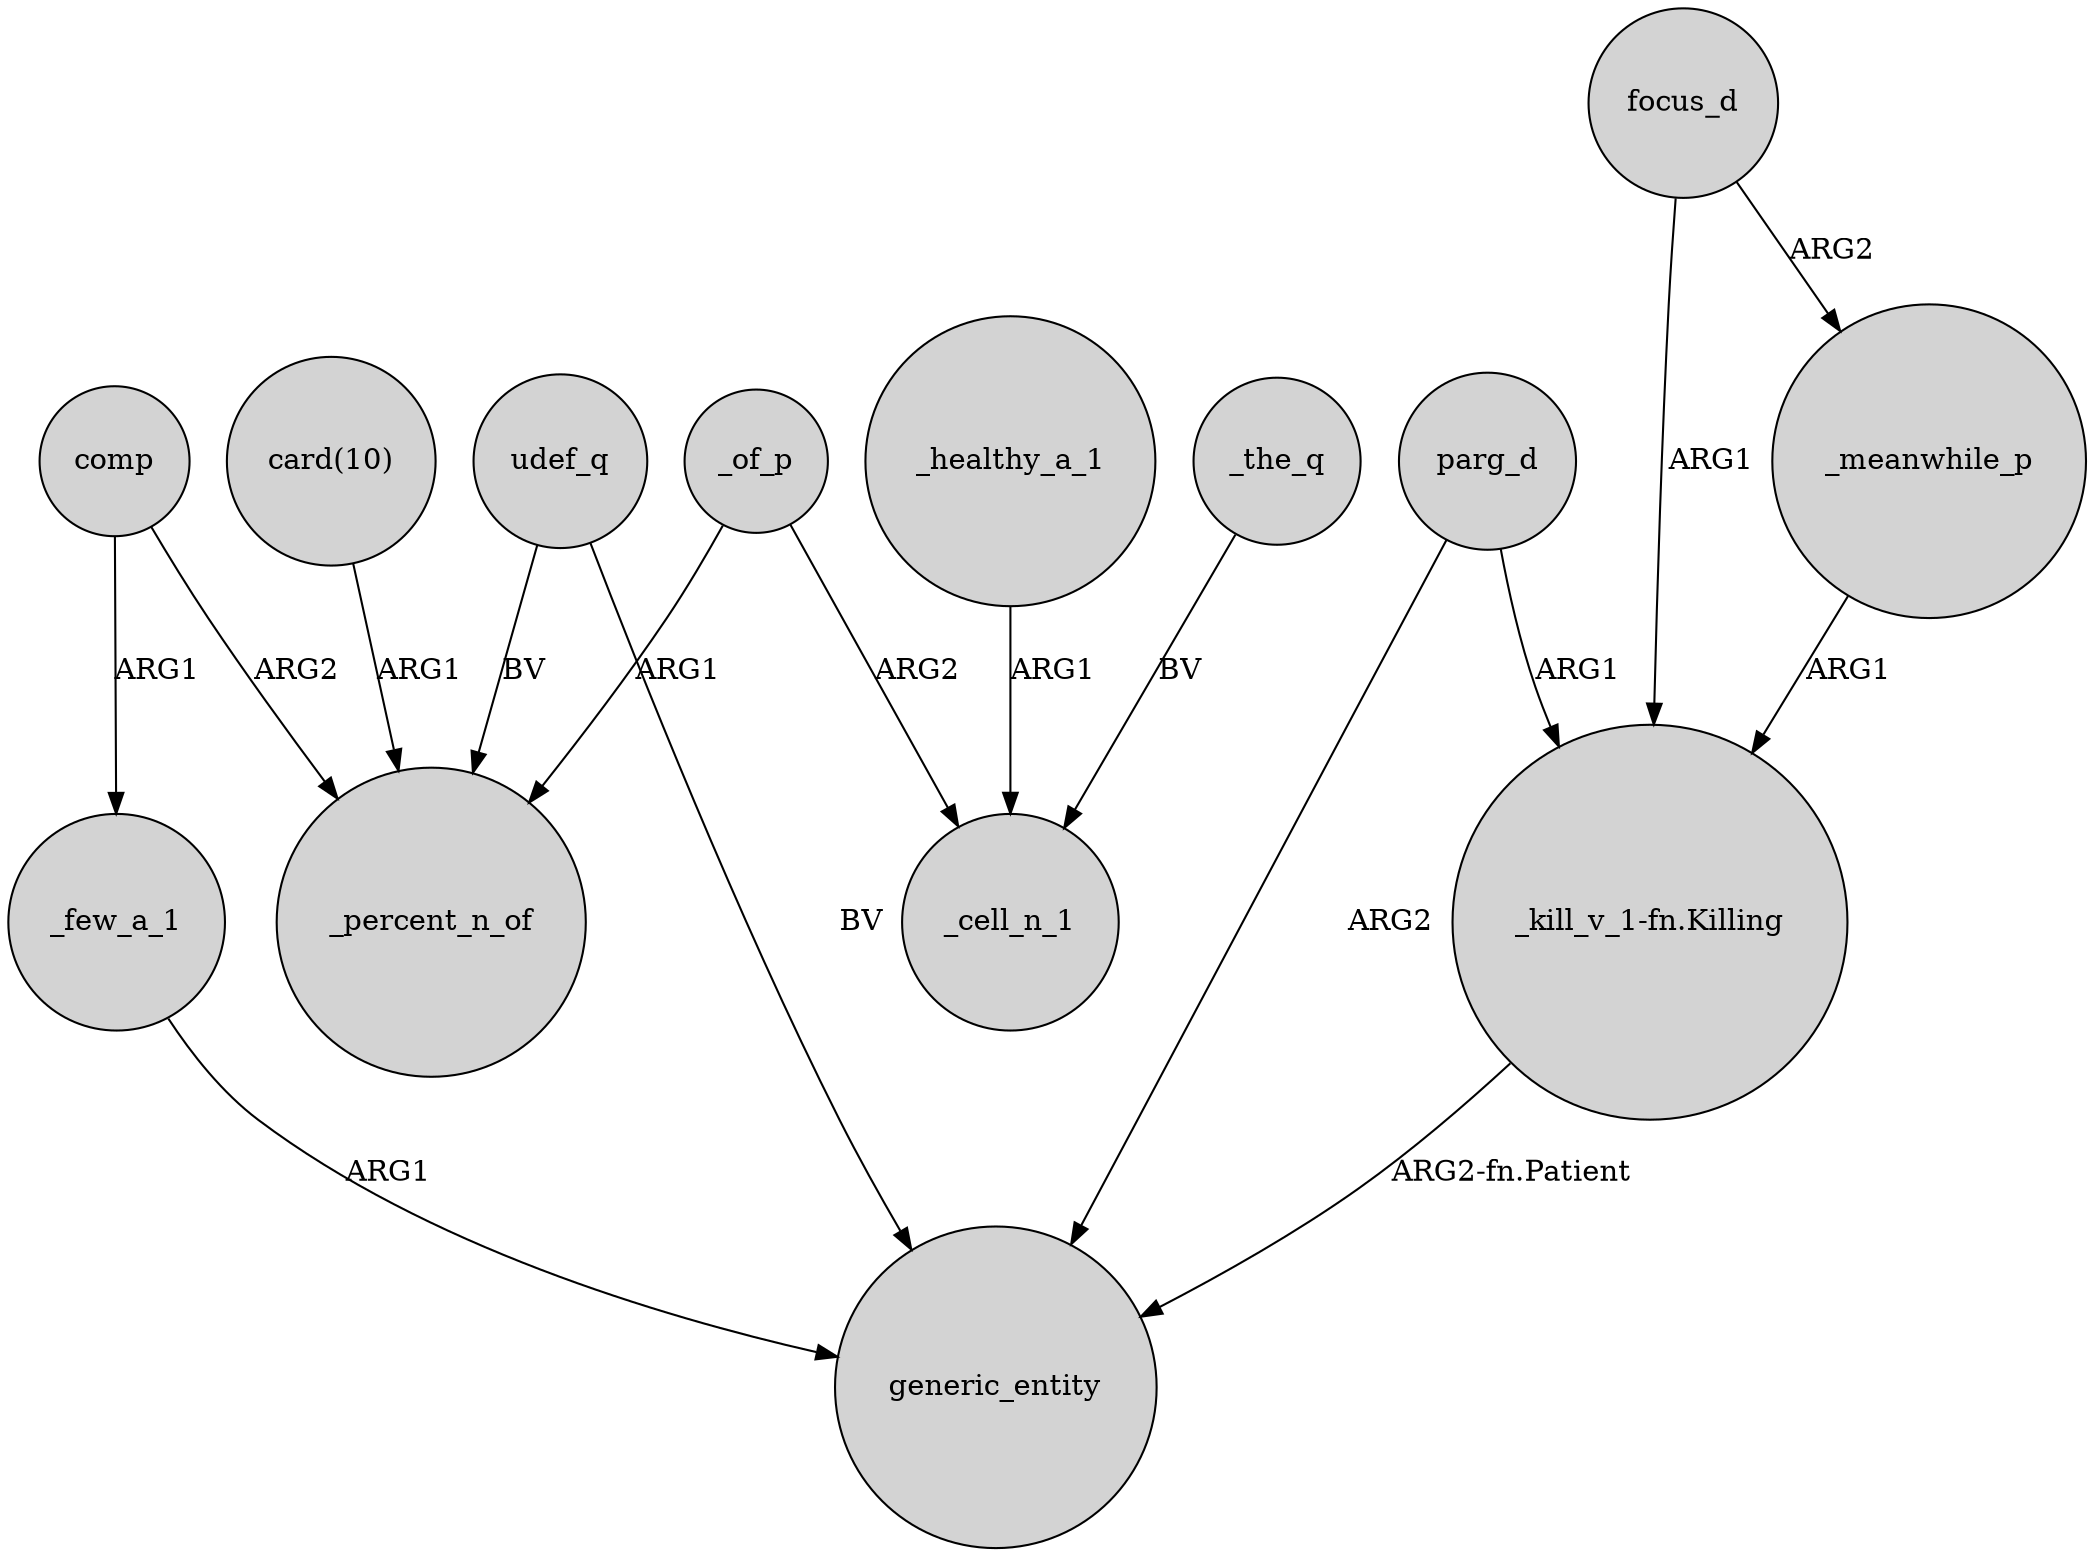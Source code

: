 digraph {
	node [shape=circle style=filled]
	"card(10)" -> _percent_n_of [label=ARG1]
	parg_d -> generic_entity [label=ARG2]
	_healthy_a_1 -> _cell_n_1 [label=ARG1]
	"_kill_v_1-fn.Killing" -> generic_entity [label="ARG2-fn.Patient"]
	focus_d -> "_kill_v_1-fn.Killing" [label=ARG1]
	_of_p -> _percent_n_of [label=ARG1]
	focus_d -> _meanwhile_p [label=ARG2]
	udef_q -> generic_entity [label=BV]
	udef_q -> _percent_n_of [label=BV]
	_the_q -> _cell_n_1 [label=BV]
	_of_p -> _cell_n_1 [label=ARG2]
	parg_d -> "_kill_v_1-fn.Killing" [label=ARG1]
	_few_a_1 -> generic_entity [label=ARG1]
	comp -> _percent_n_of [label=ARG2]
	_meanwhile_p -> "_kill_v_1-fn.Killing" [label=ARG1]
	comp -> _few_a_1 [label=ARG1]
}
